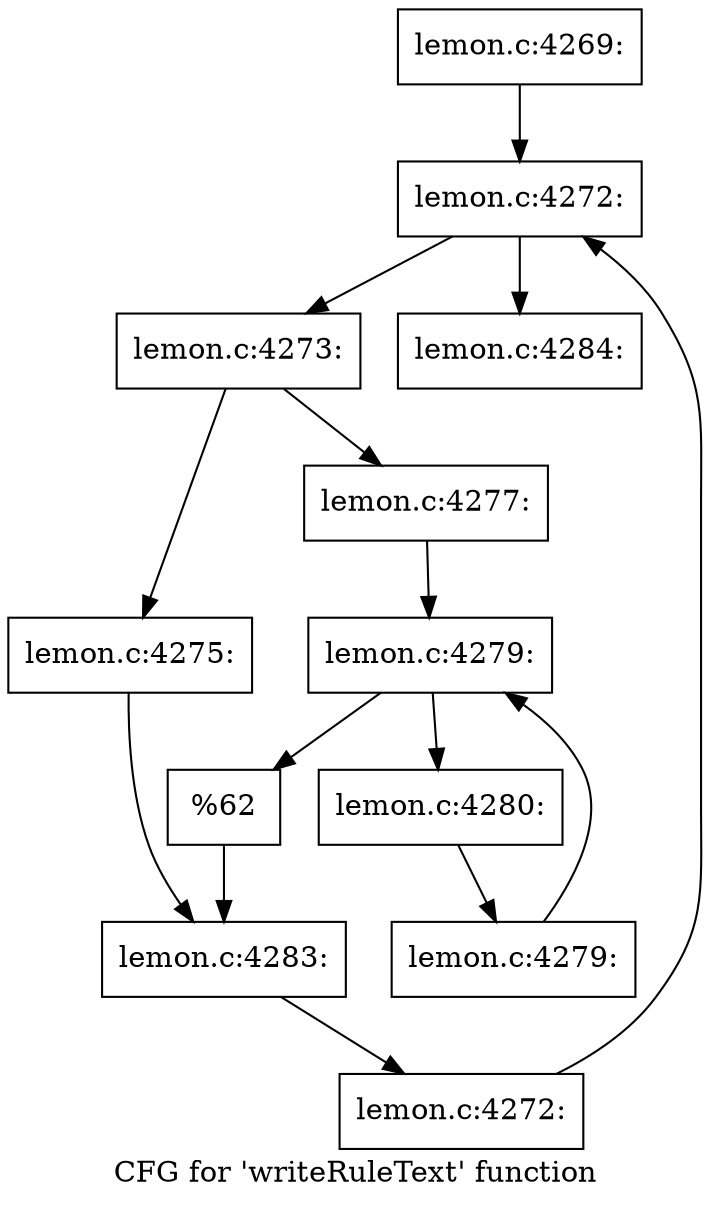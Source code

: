 digraph "CFG for 'writeRuleText' function" {
	label="CFG for 'writeRuleText' function";

	Node0x562565839910 [shape=record,label="{lemon.c:4269:}"];
	Node0x562565839910 -> Node0x56256583f750;
	Node0x56256583f750 [shape=record,label="{lemon.c:4272:}"];
	Node0x56256583f750 -> Node0x56256583f970;
	Node0x56256583f750 -> Node0x56256583f5a0;
	Node0x56256583f970 [shape=record,label="{lemon.c:4273:}"];
	Node0x56256583f970 -> Node0x562565840680;
	Node0x56256583f970 -> Node0x562565840720;
	Node0x562565840680 [shape=record,label="{lemon.c:4275:}"];
	Node0x562565840680 -> Node0x5625658406d0;
	Node0x562565840720 [shape=record,label="{lemon.c:4277:}"];
	Node0x562565840720 -> Node0x562565841bf0;
	Node0x562565841bf0 [shape=record,label="{lemon.c:4279:}"];
	Node0x562565841bf0 -> Node0x562565841e10;
	Node0x562565841bf0 -> Node0x562565841a40;
	Node0x562565841e10 [shape=record,label="{lemon.c:4280:}"];
	Node0x562565841e10 -> Node0x562565841d80;
	Node0x562565841d80 [shape=record,label="{lemon.c:4279:}"];
	Node0x562565841d80 -> Node0x562565841bf0;
	Node0x562565841a40 [shape=record,label="{%62}"];
	Node0x562565841a40 -> Node0x5625658406d0;
	Node0x5625658406d0 [shape=record,label="{lemon.c:4283:}"];
	Node0x5625658406d0 -> Node0x56256583f8e0;
	Node0x56256583f8e0 [shape=record,label="{lemon.c:4272:}"];
	Node0x56256583f8e0 -> Node0x56256583f750;
	Node0x56256583f5a0 [shape=record,label="{lemon.c:4284:}"];
}
